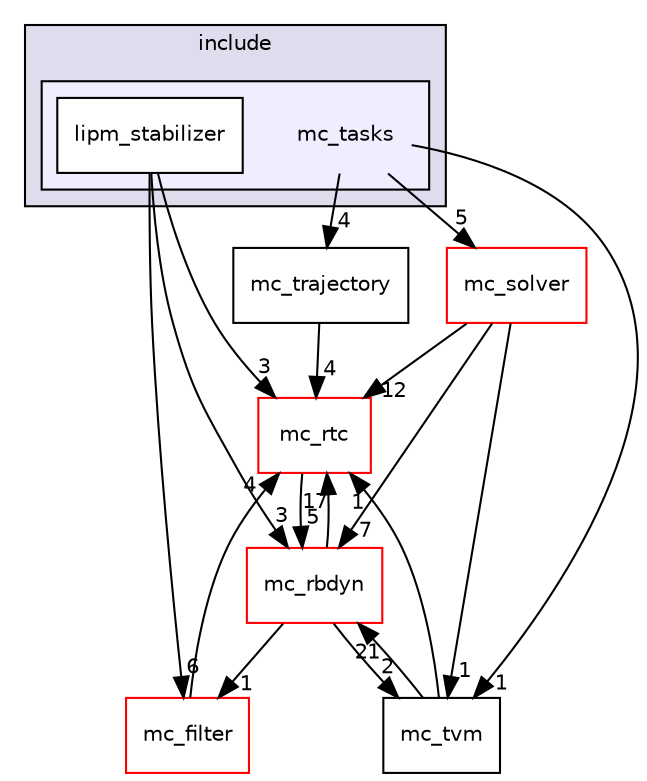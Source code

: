 digraph "include/mc_tasks" {
  compound=true
  node [ fontsize="10", fontname="Helvetica"];
  edge [ labelfontsize="10", labelfontname="Helvetica"];
  subgraph clusterdir_d44c64559bbebec7f509842c48db8b23 {
    graph [ bgcolor="#ddddee", pencolor="black", label="include" fontname="Helvetica", fontsize="10", URL="dir_d44c64559bbebec7f509842c48db8b23.html"]
  subgraph clusterdir_c5d9ba9e59fcda315855869f4a23a264 {
    graph [ bgcolor="#eeeeff", pencolor="black", label="" URL="dir_c5d9ba9e59fcda315855869f4a23a264.html"];
    dir_c5d9ba9e59fcda315855869f4a23a264 [shape=plaintext label="mc_tasks"];
    dir_18af6c2952718ac3c6e0c979e92f25ef [shape=box label="lipm_stabilizer" color="black" fillcolor="white" style="filled" URL="dir_18af6c2952718ac3c6e0c979e92f25ef.html"];
  }
  }
  dir_66252c19127e6830ae8826000552c89a [shape=box label="mc_trajectory" URL="dir_66252c19127e6830ae8826000552c89a.html"];
  dir_314ec80f2fc36a4630429f4d5408038e [shape=box label="mc_rbdyn" fillcolor="white" style="filled" color="red" URL="dir_314ec80f2fc36a4630429f4d5408038e.html"];
  dir_379a22462e4fb075f5428ea3ff528930 [shape=box label="mc_rtc" fillcolor="white" style="filled" color="red" URL="dir_379a22462e4fb075f5428ea3ff528930.html"];
  dir_fad12f0f0b10f75a80792b958ab0d808 [shape=box label="mc_solver" fillcolor="white" style="filled" color="red" URL="dir_fad12f0f0b10f75a80792b958ab0d808.html"];
  dir_81ddcdc3813edc8a5609c37787e58a68 [shape=box label="mc_filter" fillcolor="white" style="filled" color="red" URL="dir_81ddcdc3813edc8a5609c37787e58a68.html"];
  dir_4f8efb1a41fc6d7e3f3815c3d4de7aad [shape=box label="mc_tvm" URL="dir_4f8efb1a41fc6d7e3f3815c3d4de7aad.html"];
  dir_c5d9ba9e59fcda315855869f4a23a264->dir_66252c19127e6830ae8826000552c89a [headlabel="4", labeldistance=1.5 headhref="dir_000011_000012.html"];
  dir_c5d9ba9e59fcda315855869f4a23a264->dir_fad12f0f0b10f75a80792b958ab0d808 [headlabel="5", labeldistance=1.5 headhref="dir_000011_000010.html"];
  dir_c5d9ba9e59fcda315855869f4a23a264->dir_4f8efb1a41fc6d7e3f3815c3d4de7aad [headlabel="1", labeldistance=1.5 headhref="dir_000011_000013.html"];
  dir_66252c19127e6830ae8826000552c89a->dir_379a22462e4fb075f5428ea3ff528930 [headlabel="4", labeldistance=1.5 headhref="dir_000012_000008.html"];
  dir_314ec80f2fc36a4630429f4d5408038e->dir_379a22462e4fb075f5428ea3ff528930 [headlabel="17", labeldistance=1.5 headhref="dir_000006_000008.html"];
  dir_314ec80f2fc36a4630429f4d5408038e->dir_81ddcdc3813edc8a5609c37787e58a68 [headlabel="1", labeldistance=1.5 headhref="dir_000006_000020.html"];
  dir_314ec80f2fc36a4630429f4d5408038e->dir_4f8efb1a41fc6d7e3f3815c3d4de7aad [headlabel="2", labeldistance=1.5 headhref="dir_000006_000013.html"];
  dir_379a22462e4fb075f5428ea3ff528930->dir_314ec80f2fc36a4630429f4d5408038e [headlabel="5", labeldistance=1.5 headhref="dir_000008_000006.html"];
  dir_18af6c2952718ac3c6e0c979e92f25ef->dir_314ec80f2fc36a4630429f4d5408038e [headlabel="3", labeldistance=1.5 headhref="dir_000019_000006.html"];
  dir_18af6c2952718ac3c6e0c979e92f25ef->dir_379a22462e4fb075f5428ea3ff528930 [headlabel="3", labeldistance=1.5 headhref="dir_000019_000008.html"];
  dir_18af6c2952718ac3c6e0c979e92f25ef->dir_81ddcdc3813edc8a5609c37787e58a68 [headlabel="6", labeldistance=1.5 headhref="dir_000019_000020.html"];
  dir_fad12f0f0b10f75a80792b958ab0d808->dir_314ec80f2fc36a4630429f4d5408038e [headlabel="7", labeldistance=1.5 headhref="dir_000010_000006.html"];
  dir_fad12f0f0b10f75a80792b958ab0d808->dir_379a22462e4fb075f5428ea3ff528930 [headlabel="12", labeldistance=1.5 headhref="dir_000010_000008.html"];
  dir_fad12f0f0b10f75a80792b958ab0d808->dir_4f8efb1a41fc6d7e3f3815c3d4de7aad [headlabel="1", labeldistance=1.5 headhref="dir_000010_000013.html"];
  dir_81ddcdc3813edc8a5609c37787e58a68->dir_379a22462e4fb075f5428ea3ff528930 [headlabel="4", labeldistance=1.5 headhref="dir_000020_000008.html"];
  dir_4f8efb1a41fc6d7e3f3815c3d4de7aad->dir_314ec80f2fc36a4630429f4d5408038e [headlabel="21", labeldistance=1.5 headhref="dir_000013_000006.html"];
  dir_4f8efb1a41fc6d7e3f3815c3d4de7aad->dir_379a22462e4fb075f5428ea3ff528930 [headlabel="1", labeldistance=1.5 headhref="dir_000013_000008.html"];
}
